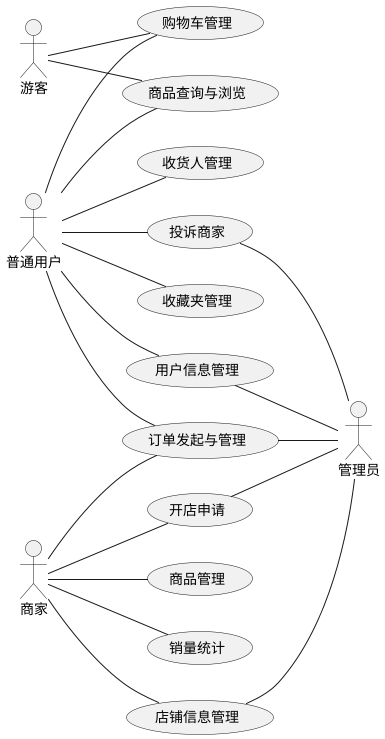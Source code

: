 @startuml
left to right direction

actor 游客 as A1
actor 普通用户 as A2
actor 商家 as A3
actor 管理员 as A4

usecase C1 as "商品查询与浏览"
usecase C2 as "用户信息管理"
usecase C3 as "收货人管理"
usecase C4 as "购物车管理"
usecase C5 as "收藏夹管理"
usecase C6 as "投诉商家"
usecase C7 as "订单发起与管理"
usecase C9 as "开店申请"
usecase C10 as "店铺信息管理"
usecase C11 as "商品管理"
usecase C12 as "销量统计"

A1 -- C1
A1 -- C4

A2 -- C1
A2 -- C2
A2 -- C3
A2 -- C4
A2 -- C5
A2 -- C6
A2 -- C7

A3 -- C7
A3 -- C9
A3 -- C10
A3 -- C11
A3 -- C12

C2 -- A4
C6 -- A4
C7 -- A4
C9 -- A4
C10 -- A4

@enduml
